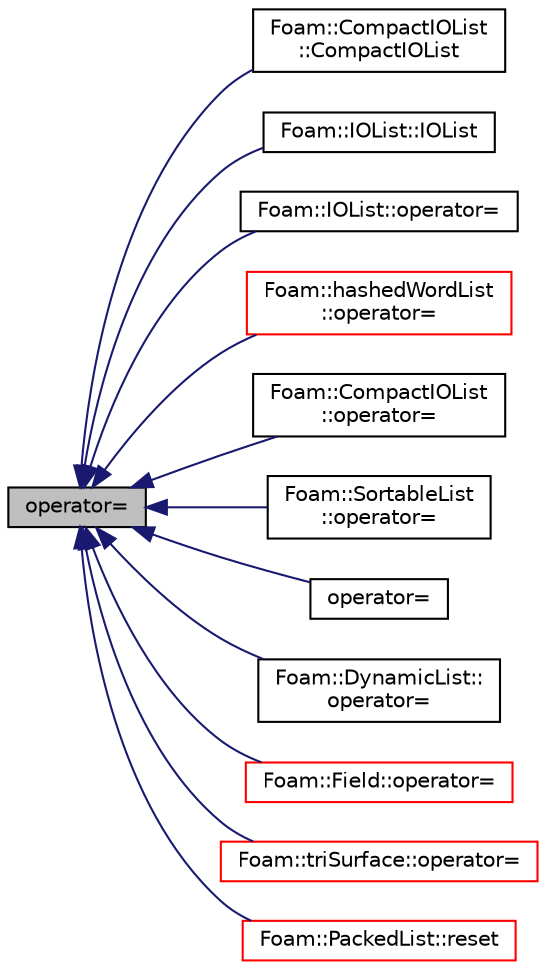 digraph "operator="
{
  bgcolor="transparent";
  edge [fontname="Helvetica",fontsize="10",labelfontname="Helvetica",labelfontsize="10"];
  node [fontname="Helvetica",fontsize="10",shape=record];
  rankdir="LR";
  Node1 [label="operator=",height=0.2,width=0.4,color="black", fillcolor="grey75", style="filled", fontcolor="black"];
  Node1 -> Node2 [dir="back",color="midnightblue",fontsize="10",style="solid",fontname="Helvetica"];
  Node2 [label="Foam::CompactIOList\l::CompactIOList",height=0.2,width=0.4,color="black",URL="$a00323.html#a26a722cad8e7371f3c11918af16a11b4",tooltip="Construct from IOobject and a List. "];
  Node1 -> Node3 [dir="back",color="midnightblue",fontsize="10",style="solid",fontname="Helvetica"];
  Node3 [label="Foam::IOList::IOList",height=0.2,width=0.4,color="black",URL="$a01199.html#a1f512b52b4827748dd1c72fc1071178a",tooltip="Construct from IOobject and a List. "];
  Node1 -> Node4 [dir="back",color="midnightblue",fontsize="10",style="solid",fontname="Helvetica"];
  Node4 [label="Foam::IOList::operator=",height=0.2,width=0.4,color="black",URL="$a01199.html#aa90fb37a311c6aa75a40d12314b86194"];
  Node1 -> Node5 [dir="back",color="midnightblue",fontsize="10",style="solid",fontname="Helvetica"];
  Node5 [label="Foam::hashedWordList\l::operator=",height=0.2,width=0.4,color="red",URL="$a00997.html#a11ae09dc794be3ba9fe4ce90b7f9c650",tooltip="Assignment operator from list of names. "];
  Node1 -> Node6 [dir="back",color="midnightblue",fontsize="10",style="solid",fontname="Helvetica"];
  Node6 [label="Foam::CompactIOList\l::operator=",height=0.2,width=0.4,color="black",URL="$a00323.html#ae53162367c174dfa5253534acb990738"];
  Node1 -> Node7 [dir="back",color="midnightblue",fontsize="10",style="solid",fontname="Helvetica"];
  Node7 [label="Foam::SortableList\l::operator=",height=0.2,width=0.4,color="black",URL="$a02467.html#acee9055809b8048a6b1f04702120facd",tooltip="Assignment from UList operator. Takes linear time. "];
  Node1 -> Node8 [dir="back",color="midnightblue",fontsize="10",style="solid",fontname="Helvetica"];
  Node8 [label="operator=",height=0.2,width=0.4,color="black",URL="$a01397.html#a1768d2b1d37fd6c13caf1391b9c4fc4b",tooltip="Assignment operator. Takes linear time. "];
  Node1 -> Node9 [dir="back",color="midnightblue",fontsize="10",style="solid",fontname="Helvetica"];
  Node9 [label="Foam::DynamicList::\loperator=",height=0.2,width=0.4,color="black",URL="$a00615.html#af07f8836d0a98573e7e01be2b17e0f48",tooltip="Assignment from DynamicList. "];
  Node1 -> Node10 [dir="back",color="midnightblue",fontsize="10",style="solid",fontname="Helvetica"];
  Node10 [label="Foam::Field::operator=",height=0.2,width=0.4,color="red",URL="$a00767.html#a4356fadebc9e59fb8189733d26c75605"];
  Node1 -> Node11 [dir="back",color="midnightblue",fontsize="10",style="solid",fontname="Helvetica"];
  Node11 [label="Foam::triSurface::operator=",height=0.2,width=0.4,color="red",URL="$a02776.html#a7007e1a39a89b943666033e034e1083b"];
  Node1 -> Node12 [dir="back",color="midnightblue",fontsize="10",style="solid",fontname="Helvetica"];
  Node12 [label="Foam::PackedList::reset",height=0.2,width=0.4,color="red",URL="$a01801.html#ad20897c5c8bd47f5d4005989bead0e55",tooltip="Clear all bits. "];
}
